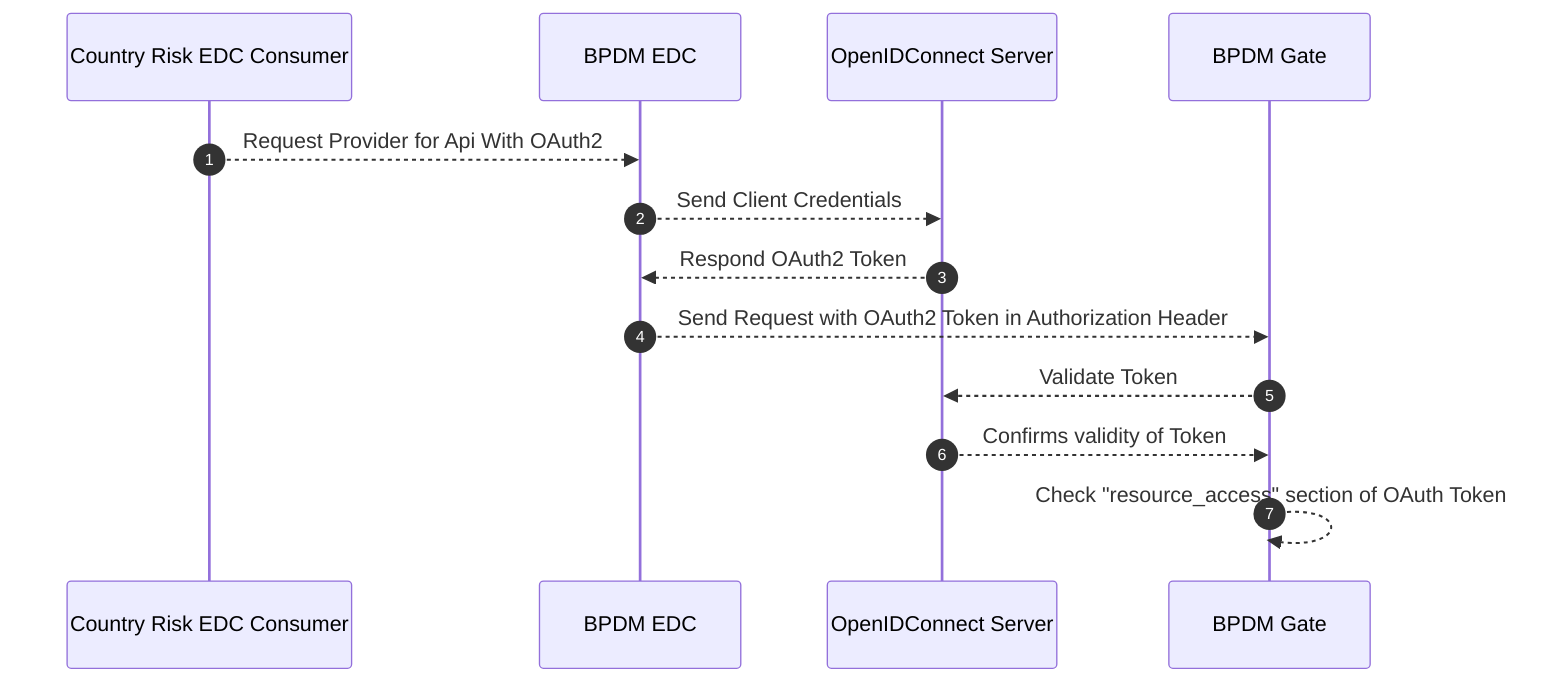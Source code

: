 sequenceDiagram
    participant Country Risk EDC Consumer
    participant BPDM EDC
    participant OpenIDConnect Server
    participant BPDM Gate

    autonumber
    Country Risk EDC Consumer -->> BPDM EDC: Request Provider for Api With OAuth2
    BPDM EDC -->>OpenIDConnect Server: Send Client Credentials
    OpenIDConnect Server-->> BPDM EDC: Respond OAuth2 Token
    BPDM EDC -->> BPDM Gate: Send Request with OAuth2 Token in Authorization Header
    BPDM Gate -->> OpenIDConnect Server: Validate Token
    OpenIDConnect Server -->> BPDM Gate: Confirms validity of Token
    BPDM Gate -->> BPDM Gate: Check "resource_access" section of OAuth Token